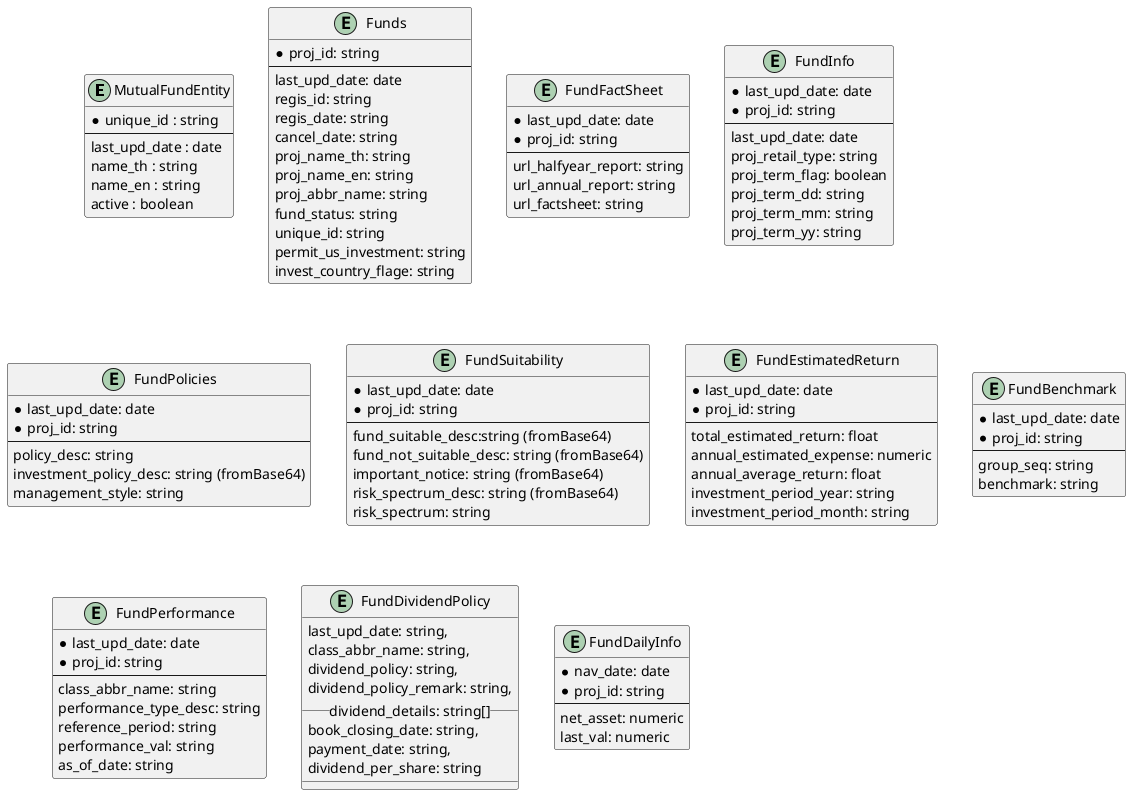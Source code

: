 @startuml
entity MutualFundEntity {
    *unique_id : string
    /' รหัสบลจ '/
    --
    last_upd_date : date
    name_th : string
    name_en : string
    active : boolean
}

entity Funds {
    * proj_id: string
    --
    last_upd_date: date
    regis_id: string
    regis_date: string
    cancel_date: string
    proj_name_th: string
    proj_name_en: string
    proj_abbr_name: string
    fund_status: string
    /'สถานะกอง
    SE = อนุมัติ(อยู่ระหว่าง Filing)
    EX = หมดเวลาเสนอขาย
    RG = จดทะเบียน
    CA = เลิกโครงการ
    LI = จดทะเบียนเลิก '/
    unique_id: string
    permit_us_investment: string
    invest_country_flage: string
}

entity FundFactSheet {
    * last_upd_date: date
    * proj_id: string
    --
    url_halfyear_report: string
    url_annual_report: string
    url_factsheet: string
}

entity FundInfo {
    * last_upd_date: date
    * proj_id: string
    --
    last_upd_date: date
    proj_retail_type: string
    /'     ลักษณะโครงการ -- R , A , N , G , X, H , {null}  
    A กองทุนรวมที่เสนอขายเฉพาะผู้ลงทุนที่มิใช่รายย่อย
    B กองทุนรวมที่เสนอขายเฉพาะผู้มีเงินลงทุนสูง
    G กองทุนรวมพิเศษเพื่อตอบสนองนโยบายภาครัฐ
    H กองทุนรวมที่เสนอขายผู้ลงทุนที่มิใช่รายย่อยและผู้มีเงินลงทุนสูง
    N กองทุนเพื่อผู้ลงทุนสถาบัน
    R กองทุนเพื่อผู้ลงทุนทั่วไป
    X กองทุนรวมที่เสนอขายผู้ลงทุนสถาบันและผู้ลงทุนรายใหญ่พิเศษ  '/
    proj_term_flag: boolean
    proj_term_dd: string
    proj_term_mm: string
    proj_term_yy: string
}

entity FundPolicies {
    * last_upd_date: date
    * proj_id: string
    --
    policy_desc: string
    investment_policy_desc: string (fromBase64)
    management_style: string
}

entity FundSuitability {
    * last_upd_date: date
    * proj_id: string
    --
    fund_suitable_desc:string (fromBase64)
    fund_not_suitable_desc: string (fromBase64)
    important_notice: string (fromBase64)
    risk_spectrum_desc: string (fromBase64)
    risk_spectrum: string
    /' Risk Spectrum: 1 - 8+ '/
}

entity FundEstimatedReturn {
    * last_upd_date: date
    * proj_id: string
    --
    total_estimated_return: float
    annual_estimated_expense: numeric
    annual_average_return: float
    investment_period_year: string
    investment_period_month: string
}

entity FundBenchmark {
    * last_upd_date: date
    * proj_id: string
    --
    group_seq: string
    benchmark: string
}

entity FundPerformance {
    * last_upd_date: date
    * proj_id: string
    --
    class_abbr_name: string
    performance_type_desc: string
    reference_period: string
    performance_val: string
    as_of_date: string
}

entity FundDividendPolicy {
    last_upd_date: string,
    class_abbr_name: string,
    dividend_policy: string,
    dividend_policy_remark: string,
    __dividend_details: string[]__
    book_closing_date: string,
    payment_date: string,
    dividend_per_share: string
    __
}

entity FundDailyInfo {
    * nav_date: date
    /' Net Asset Value Date '/
    * proj_id: string
    --
    net_asset: numeric
    last_val: numeric
}


@enduml